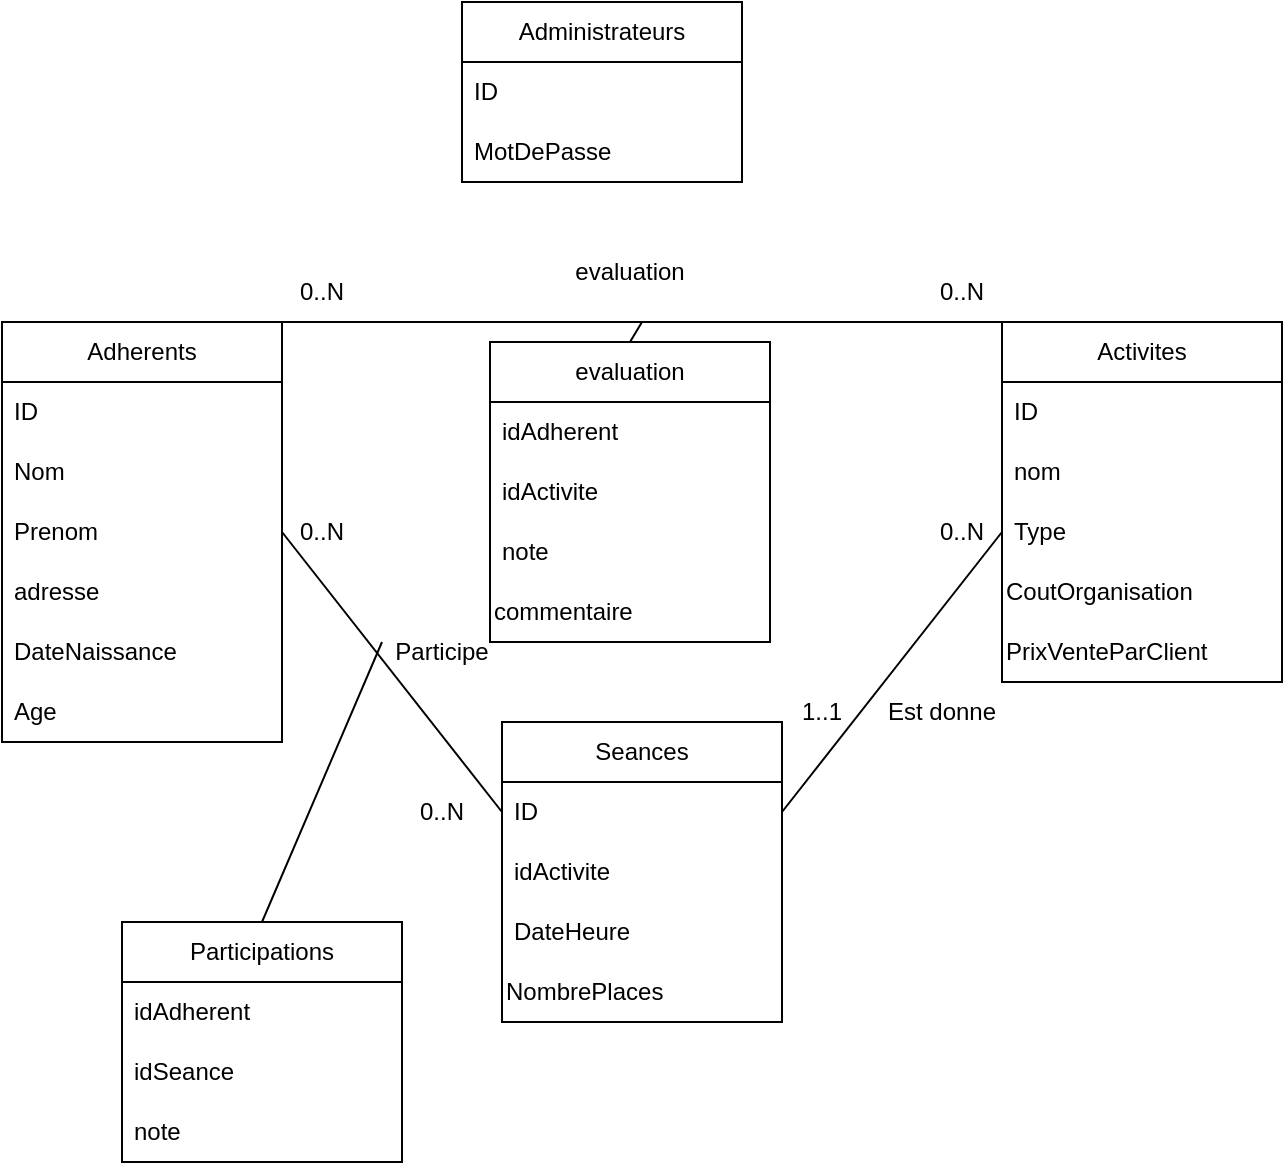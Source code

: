 <mxfile version="24.8.8">
  <diagram name="Page-1" id="-lYcFpyuw_wfKtYf7hQX">
    <mxGraphModel grid="1" page="1" gridSize="10" guides="1" tooltips="1" connect="1" arrows="1" fold="1" pageScale="1" pageWidth="827" pageHeight="1169" math="0" shadow="0">
      <root>
        <mxCell id="0" />
        <mxCell id="1" parent="0" />
        <mxCell id="PybrJkWb-NmHkAHmZulb-1" value="Adherents" style="swimlane;fontStyle=0;childLayout=stackLayout;horizontal=1;startSize=30;horizontalStack=0;resizeParent=1;resizeParentMax=0;resizeLast=0;collapsible=1;marginBottom=0;whiteSpace=wrap;html=1;" vertex="1" parent="1">
          <mxGeometry x="100" y="160" width="140" height="210" as="geometry" />
        </mxCell>
        <mxCell id="PybrJkWb-NmHkAHmZulb-2" value="ID" style="text;strokeColor=none;fillColor=none;align=left;verticalAlign=middle;spacingLeft=4;spacingRight=4;overflow=hidden;points=[[0,0.5],[1,0.5]];portConstraint=eastwest;rotatable=0;whiteSpace=wrap;html=1;" vertex="1" parent="PybrJkWb-NmHkAHmZulb-1">
          <mxGeometry y="30" width="140" height="30" as="geometry" />
        </mxCell>
        <mxCell id="PybrJkWb-NmHkAHmZulb-3" value="Nom" style="text;strokeColor=none;fillColor=none;align=left;verticalAlign=middle;spacingLeft=4;spacingRight=4;overflow=hidden;points=[[0,0.5],[1,0.5]];portConstraint=eastwest;rotatable=0;whiteSpace=wrap;html=1;" vertex="1" parent="PybrJkWb-NmHkAHmZulb-1">
          <mxGeometry y="60" width="140" height="30" as="geometry" />
        </mxCell>
        <mxCell id="PybrJkWb-NmHkAHmZulb-4" value="Prenom" style="text;strokeColor=none;fillColor=none;align=left;verticalAlign=middle;spacingLeft=4;spacingRight=4;overflow=hidden;points=[[0,0.5],[1,0.5]];portConstraint=eastwest;rotatable=0;whiteSpace=wrap;html=1;" vertex="1" parent="PybrJkWb-NmHkAHmZulb-1">
          <mxGeometry y="90" width="140" height="30" as="geometry" />
        </mxCell>
        <mxCell id="PybrJkWb-NmHkAHmZulb-21" value="adresse" style="text;strokeColor=none;fillColor=none;align=left;verticalAlign=middle;spacingLeft=4;spacingRight=4;overflow=hidden;points=[[0,0.5],[1,0.5]];portConstraint=eastwest;rotatable=0;whiteSpace=wrap;html=1;" vertex="1" parent="PybrJkWb-NmHkAHmZulb-1">
          <mxGeometry y="120" width="140" height="30" as="geometry" />
        </mxCell>
        <mxCell id="PybrJkWb-NmHkAHmZulb-22" value="DateNaissance" style="text;strokeColor=none;fillColor=none;align=left;verticalAlign=middle;spacingLeft=4;spacingRight=4;overflow=hidden;points=[[0,0.5],[1,0.5]];portConstraint=eastwest;rotatable=0;whiteSpace=wrap;html=1;" vertex="1" parent="PybrJkWb-NmHkAHmZulb-1">
          <mxGeometry y="150" width="140" height="30" as="geometry" />
        </mxCell>
        <mxCell id="PybrJkWb-NmHkAHmZulb-23" value="Age" style="text;strokeColor=none;fillColor=none;align=left;verticalAlign=middle;spacingLeft=4;spacingRight=4;overflow=hidden;points=[[0,0.5],[1,0.5]];portConstraint=eastwest;rotatable=0;whiteSpace=wrap;html=1;" vertex="1" parent="PybrJkWb-NmHkAHmZulb-1">
          <mxGeometry y="180" width="140" height="30" as="geometry" />
        </mxCell>
        <mxCell id="PybrJkWb-NmHkAHmZulb-5" value="Activites" style="swimlane;fontStyle=0;childLayout=stackLayout;horizontal=1;startSize=30;horizontalStack=0;resizeParent=1;resizeParentMax=0;resizeLast=0;collapsible=1;marginBottom=0;whiteSpace=wrap;html=1;" vertex="1" parent="1">
          <mxGeometry x="600" y="160" width="140" height="180" as="geometry" />
        </mxCell>
        <mxCell id="PybrJkWb-NmHkAHmZulb-6" value="ID" style="text;strokeColor=none;fillColor=none;align=left;verticalAlign=middle;spacingLeft=4;spacingRight=4;overflow=hidden;points=[[0,0.5],[1,0.5]];portConstraint=eastwest;rotatable=0;whiteSpace=wrap;html=1;" vertex="1" parent="PybrJkWb-NmHkAHmZulb-5">
          <mxGeometry y="30" width="140" height="30" as="geometry" />
        </mxCell>
        <mxCell id="PybrJkWb-NmHkAHmZulb-7" value="nom" style="text;strokeColor=none;fillColor=none;align=left;verticalAlign=middle;spacingLeft=4;spacingRight=4;overflow=hidden;points=[[0,0.5],[1,0.5]];portConstraint=eastwest;rotatable=0;whiteSpace=wrap;html=1;" vertex="1" parent="PybrJkWb-NmHkAHmZulb-5">
          <mxGeometry y="60" width="140" height="30" as="geometry" />
        </mxCell>
        <mxCell id="PybrJkWb-NmHkAHmZulb-8" value="Type" style="text;strokeColor=none;fillColor=none;align=left;verticalAlign=middle;spacingLeft=4;spacingRight=4;overflow=hidden;points=[[0,0.5],[1,0.5]];portConstraint=eastwest;rotatable=0;whiteSpace=wrap;html=1;" vertex="1" parent="PybrJkWb-NmHkAHmZulb-5">
          <mxGeometry y="90" width="140" height="30" as="geometry" />
        </mxCell>
        <mxCell id="PybrJkWb-NmHkAHmZulb-26" value="CoutOrganisation" style="text;html=1;align=left;verticalAlign=middle;whiteSpace=wrap;rounded=0;" vertex="1" parent="PybrJkWb-NmHkAHmZulb-5">
          <mxGeometry y="120" width="140" height="30" as="geometry" />
        </mxCell>
        <mxCell id="PybrJkWb-NmHkAHmZulb-27" value="PrixVenteParClient" style="text;html=1;align=left;verticalAlign=middle;whiteSpace=wrap;rounded=0;" vertex="1" parent="PybrJkWb-NmHkAHmZulb-5">
          <mxGeometry y="150" width="140" height="30" as="geometry" />
        </mxCell>
        <mxCell id="PybrJkWb-NmHkAHmZulb-9" value="Seances" style="swimlane;fontStyle=0;childLayout=stackLayout;horizontal=1;startSize=30;horizontalStack=0;resizeParent=1;resizeParentMax=0;resizeLast=0;collapsible=1;marginBottom=0;whiteSpace=wrap;html=1;" vertex="1" parent="1">
          <mxGeometry x="350" y="360" width="140" height="150" as="geometry" />
        </mxCell>
        <mxCell id="PybrJkWb-NmHkAHmZulb-10" value="ID" style="text;strokeColor=none;fillColor=none;align=left;verticalAlign=middle;spacingLeft=4;spacingRight=4;overflow=hidden;points=[[0,0.5],[1,0.5]];portConstraint=eastwest;rotatable=0;whiteSpace=wrap;html=1;" vertex="1" parent="PybrJkWb-NmHkAHmZulb-9">
          <mxGeometry y="30" width="140" height="30" as="geometry" />
        </mxCell>
        <mxCell id="PybrJkWb-NmHkAHmZulb-11" value="idActivite" style="text;strokeColor=none;fillColor=none;align=left;verticalAlign=middle;spacingLeft=4;spacingRight=4;overflow=hidden;points=[[0,0.5],[1,0.5]];portConstraint=eastwest;rotatable=0;whiteSpace=wrap;html=1;" vertex="1" parent="PybrJkWb-NmHkAHmZulb-9">
          <mxGeometry y="60" width="140" height="30" as="geometry" />
        </mxCell>
        <mxCell id="PybrJkWb-NmHkAHmZulb-12" value="DateHeure" style="text;strokeColor=none;fillColor=none;align=left;verticalAlign=middle;spacingLeft=4;spacingRight=4;overflow=hidden;points=[[0,0.5],[1,0.5]];portConstraint=eastwest;rotatable=0;whiteSpace=wrap;html=1;" vertex="1" parent="PybrJkWb-NmHkAHmZulb-9">
          <mxGeometry y="90" width="140" height="30" as="geometry" />
        </mxCell>
        <mxCell id="PybrJkWb-NmHkAHmZulb-25" value="NombrePlaces" style="text;html=1;align=left;verticalAlign=middle;whiteSpace=wrap;rounded=0;" vertex="1" parent="PybrJkWb-NmHkAHmZulb-9">
          <mxGeometry y="120" width="140" height="30" as="geometry" />
        </mxCell>
        <mxCell id="PybrJkWb-NmHkAHmZulb-13" value="Participations" style="swimlane;fontStyle=0;childLayout=stackLayout;horizontal=1;startSize=30;horizontalStack=0;resizeParent=1;resizeParentMax=0;resizeLast=0;collapsible=1;marginBottom=0;whiteSpace=wrap;html=1;" vertex="1" parent="1">
          <mxGeometry x="160" y="460" width="140" height="120" as="geometry" />
        </mxCell>
        <mxCell id="PybrJkWb-NmHkAHmZulb-14" value="idAdherent" style="text;strokeColor=none;fillColor=none;align=left;verticalAlign=middle;spacingLeft=4;spacingRight=4;overflow=hidden;points=[[0,0.5],[1,0.5]];portConstraint=eastwest;rotatable=0;whiteSpace=wrap;html=1;" vertex="1" parent="PybrJkWb-NmHkAHmZulb-13">
          <mxGeometry y="30" width="140" height="30" as="geometry" />
        </mxCell>
        <mxCell id="PybrJkWb-NmHkAHmZulb-15" value="idSeance" style="text;strokeColor=none;fillColor=none;align=left;verticalAlign=middle;spacingLeft=4;spacingRight=4;overflow=hidden;points=[[0,0.5],[1,0.5]];portConstraint=eastwest;rotatable=0;whiteSpace=wrap;html=1;" vertex="1" parent="PybrJkWb-NmHkAHmZulb-13">
          <mxGeometry y="60" width="140" height="30" as="geometry" />
        </mxCell>
        <mxCell id="PybrJkWb-NmHkAHmZulb-16" value="note" style="text;strokeColor=none;fillColor=none;align=left;verticalAlign=middle;spacingLeft=4;spacingRight=4;overflow=hidden;points=[[0,0.5],[1,0.5]];portConstraint=eastwest;rotatable=0;whiteSpace=wrap;html=1;" vertex="1" parent="PybrJkWb-NmHkAHmZulb-13">
          <mxGeometry y="90" width="140" height="30" as="geometry" />
        </mxCell>
        <mxCell id="PybrJkWb-NmHkAHmZulb-17" value="Administrateurs" style="swimlane;fontStyle=0;childLayout=stackLayout;horizontal=1;startSize=30;horizontalStack=0;resizeParent=1;resizeParentMax=0;resizeLast=0;collapsible=1;marginBottom=0;whiteSpace=wrap;html=1;" vertex="1" parent="1">
          <mxGeometry x="330" width="140" height="90" as="geometry" />
        </mxCell>
        <mxCell id="PybrJkWb-NmHkAHmZulb-18" value="ID" style="text;strokeColor=none;fillColor=none;align=left;verticalAlign=middle;spacingLeft=4;spacingRight=4;overflow=hidden;points=[[0,0.5],[1,0.5]];portConstraint=eastwest;rotatable=0;whiteSpace=wrap;html=1;" vertex="1" parent="PybrJkWb-NmHkAHmZulb-17">
          <mxGeometry y="30" width="140" height="30" as="geometry" />
        </mxCell>
        <mxCell id="PybrJkWb-NmHkAHmZulb-19" value="MotDePasse" style="text;strokeColor=none;fillColor=none;align=left;verticalAlign=middle;spacingLeft=4;spacingRight=4;overflow=hidden;points=[[0,0.5],[1,0.5]];portConstraint=eastwest;rotatable=0;whiteSpace=wrap;html=1;" vertex="1" parent="PybrJkWb-NmHkAHmZulb-17">
          <mxGeometry y="60" width="140" height="30" as="geometry" />
        </mxCell>
        <mxCell id="PybrJkWb-NmHkAHmZulb-30" value="" style="endArrow=none;html=1;rounded=0;entryX=1;entryY=0.5;entryDx=0;entryDy=0;exitX=0;exitY=0.5;exitDx=0;exitDy=0;" edge="1" parent="1" source="PybrJkWb-NmHkAHmZulb-10" target="PybrJkWb-NmHkAHmZulb-4">
          <mxGeometry width="50" height="50" relative="1" as="geometry">
            <mxPoint x="390" y="330" as="sourcePoint" />
            <mxPoint x="440" y="280" as="targetPoint" />
          </mxGeometry>
        </mxCell>
        <mxCell id="PybrJkWb-NmHkAHmZulb-31" value="Participe" style="text;html=1;align=center;verticalAlign=middle;whiteSpace=wrap;rounded=0;" vertex="1" parent="1">
          <mxGeometry x="290" y="310" width="60" height="30" as="geometry" />
        </mxCell>
        <mxCell id="PybrJkWb-NmHkAHmZulb-35" value="0..N" style="text;html=1;align=center;verticalAlign=middle;whiteSpace=wrap;rounded=0;" vertex="1" parent="1">
          <mxGeometry x="230" y="250" width="60" height="30" as="geometry" />
        </mxCell>
        <mxCell id="PybrJkWb-NmHkAHmZulb-36" value="0..N" style="text;html=1;align=center;verticalAlign=middle;whiteSpace=wrap;rounded=0;" vertex="1" parent="1">
          <mxGeometry x="290" y="390" width="60" height="30" as="geometry" />
        </mxCell>
        <mxCell id="PybrJkWb-NmHkAHmZulb-37" value="" style="endArrow=none;html=1;rounded=0;exitX=1;exitY=0.5;exitDx=0;exitDy=0;entryX=0;entryY=0.5;entryDx=0;entryDy=0;" edge="1" parent="1" source="PybrJkWb-NmHkAHmZulb-10" target="PybrJkWb-NmHkAHmZulb-8">
          <mxGeometry width="50" height="50" relative="1" as="geometry">
            <mxPoint x="500" y="320" as="sourcePoint" />
            <mxPoint x="550" y="270" as="targetPoint" />
          </mxGeometry>
        </mxCell>
        <mxCell id="PybrJkWb-NmHkAHmZulb-38" value="Est donne" style="text;html=1;align=center;verticalAlign=middle;whiteSpace=wrap;rounded=0;" vertex="1" parent="1">
          <mxGeometry x="540" y="340" width="60" height="30" as="geometry" />
        </mxCell>
        <mxCell id="PybrJkWb-NmHkAHmZulb-39" value="1..1" style="text;html=1;align=center;verticalAlign=middle;whiteSpace=wrap;rounded=0;" vertex="1" parent="1">
          <mxGeometry x="480" y="340" width="60" height="30" as="geometry" />
        </mxCell>
        <mxCell id="PybrJkWb-NmHkAHmZulb-41" value="0..N" style="text;html=1;align=center;verticalAlign=middle;whiteSpace=wrap;rounded=0;" vertex="1" parent="1">
          <mxGeometry x="550" y="250" width="60" height="30" as="geometry" />
        </mxCell>
        <mxCell id="PybrJkWb-NmHkAHmZulb-42" value="" style="endArrow=none;html=1;rounded=0;exitX=0.5;exitY=0;exitDx=0;exitDy=0;" edge="1" parent="1" source="PybrJkWb-NmHkAHmZulb-13">
          <mxGeometry width="50" height="50" relative="1" as="geometry">
            <mxPoint x="240" y="400" as="sourcePoint" />
            <mxPoint x="290" y="320" as="targetPoint" />
          </mxGeometry>
        </mxCell>
        <mxCell id="PybrJkWb-NmHkAHmZulb-50" value="" style="endArrow=none;html=1;rounded=0;entryX=0;entryY=0;entryDx=0;entryDy=0;" edge="1" parent="1" target="PybrJkWb-NmHkAHmZulb-5">
          <mxGeometry width="50" height="50" relative="1" as="geometry">
            <mxPoint x="240" y="160" as="sourcePoint" />
            <mxPoint x="290" y="110" as="targetPoint" />
          </mxGeometry>
        </mxCell>
        <mxCell id="PybrJkWb-NmHkAHmZulb-51" value="evaluation" style="swimlane;fontStyle=0;childLayout=stackLayout;horizontal=1;startSize=30;horizontalStack=0;resizeParent=1;resizeParentMax=0;resizeLast=0;collapsible=1;marginBottom=0;whiteSpace=wrap;html=1;" vertex="1" parent="1">
          <mxGeometry x="344" y="170" width="140" height="150" as="geometry" />
        </mxCell>
        <mxCell id="PybrJkWb-NmHkAHmZulb-52" value="idAdherent" style="text;strokeColor=none;fillColor=none;align=left;verticalAlign=middle;spacingLeft=4;spacingRight=4;overflow=hidden;points=[[0,0.5],[1,0.5]];portConstraint=eastwest;rotatable=0;whiteSpace=wrap;html=1;" vertex="1" parent="PybrJkWb-NmHkAHmZulb-51">
          <mxGeometry y="30" width="140" height="30" as="geometry" />
        </mxCell>
        <mxCell id="PybrJkWb-NmHkAHmZulb-53" value="idActivite" style="text;strokeColor=none;fillColor=none;align=left;verticalAlign=middle;spacingLeft=4;spacingRight=4;overflow=hidden;points=[[0,0.5],[1,0.5]];portConstraint=eastwest;rotatable=0;whiteSpace=wrap;html=1;" vertex="1" parent="PybrJkWb-NmHkAHmZulb-51">
          <mxGeometry y="60" width="140" height="30" as="geometry" />
        </mxCell>
        <mxCell id="PybrJkWb-NmHkAHmZulb-54" value="note" style="text;strokeColor=none;fillColor=none;align=left;verticalAlign=middle;spacingLeft=4;spacingRight=4;overflow=hidden;points=[[0,0.5],[1,0.5]];portConstraint=eastwest;rotatable=0;whiteSpace=wrap;html=1;" vertex="1" parent="PybrJkWb-NmHkAHmZulb-51">
          <mxGeometry y="90" width="140" height="30" as="geometry" />
        </mxCell>
        <mxCell id="PybrJkWb-NmHkAHmZulb-59" value="commentaire" style="text;html=1;align=left;verticalAlign=middle;whiteSpace=wrap;rounded=0;" vertex="1" parent="PybrJkWb-NmHkAHmZulb-51">
          <mxGeometry y="120" width="140" height="30" as="geometry" />
        </mxCell>
        <mxCell id="PybrJkWb-NmHkAHmZulb-55" value="" style="endArrow=none;html=1;rounded=0;entryX=0.5;entryY=0;entryDx=0;entryDy=0;" edge="1" parent="1" target="PybrJkWb-NmHkAHmZulb-51">
          <mxGeometry width="50" height="50" relative="1" as="geometry">
            <mxPoint x="420" y="160" as="sourcePoint" />
            <mxPoint x="530" y="100" as="targetPoint" />
          </mxGeometry>
        </mxCell>
        <mxCell id="PybrJkWb-NmHkAHmZulb-56" value="0..N" style="text;html=1;align=center;verticalAlign=middle;whiteSpace=wrap;rounded=0;" vertex="1" parent="1">
          <mxGeometry x="230" y="130" width="60" height="30" as="geometry" />
        </mxCell>
        <mxCell id="PybrJkWb-NmHkAHmZulb-57" value="0..N" style="text;html=1;align=center;verticalAlign=middle;whiteSpace=wrap;rounded=0;" vertex="1" parent="1">
          <mxGeometry x="550" y="130" width="60" height="30" as="geometry" />
        </mxCell>
        <mxCell id="PybrJkWb-NmHkAHmZulb-58" value="evaluation" style="text;html=1;align=center;verticalAlign=middle;whiteSpace=wrap;rounded=0;" vertex="1" parent="1">
          <mxGeometry x="384" y="120" width="60" height="30" as="geometry" />
        </mxCell>
      </root>
    </mxGraphModel>
  </diagram>
</mxfile>
